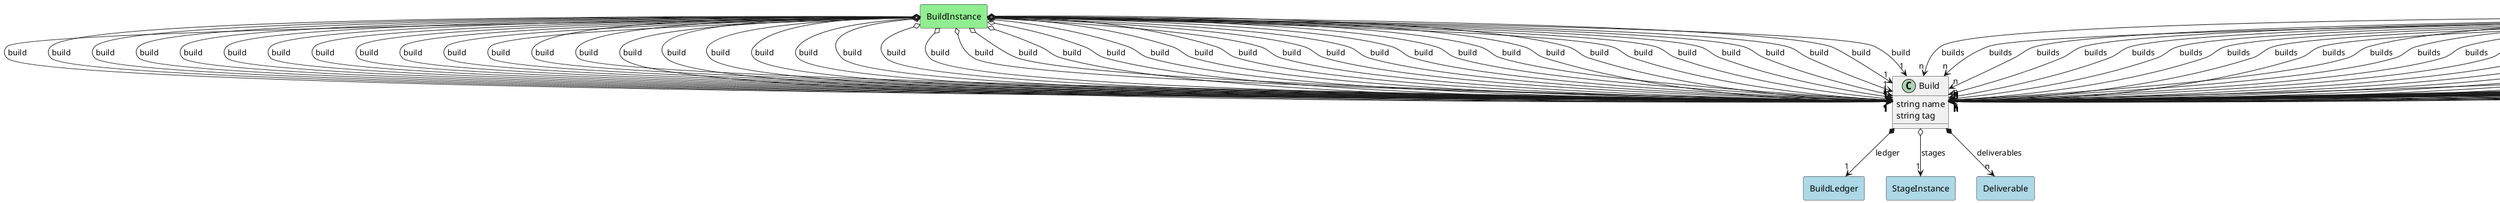 @startuml

class "Build" as Model {
 string name
 string tag

 
}

rectangle "BuildLedger" as BuildLedger #lightblue {
}

Model *--> "1" BuildLedger : ledger


rectangle "StageInstance" as StageInstance #lightblue {
}

Model o--> "1" StageInstance : stages


rectangle "Deliverable" as Deliverable #lightblue {
}

Model *--> "n" Deliverable : deliverables




    rectangle "BuildInstance" as BuildInstance #lightgreen {
    }
    
        BuildInstance   o--> "1" Model : "build"
    
    rectangle "Pipeline" as Pipeline #lightgreen {
    }
    
        Pipeline   *--> "n" Model : "builds"
    
    rectangle "BuildInstance" as BuildInstance #lightgreen {
    }
    
        BuildInstance   o--> "1" Model : "build"
    
    rectangle "Pipeline" as Pipeline #lightgreen {
    }
    
        Pipeline   *--> "n" Model : "builds"
    
    rectangle "BuildInstance" as BuildInstance #lightgreen {
    }
    
        BuildInstance   o--> "1" Model : "build"
    
    rectangle "Pipeline" as Pipeline #lightgreen {
    }
    
        Pipeline   *--> "n" Model : "builds"
    
    rectangle "BuildInstance" as BuildInstance #lightgreen {
    }
    
        BuildInstance   o--> "1" Model : "build"
    
    rectangle "Pipeline" as Pipeline #lightgreen {
    }
    
        Pipeline   *--> "n" Model : "builds"
    
    rectangle "BuildInstance" as BuildInstance #lightgreen {
    }
    
        BuildInstance   o--> "1" Model : "build"
    
    rectangle "Pipeline" as Pipeline #lightgreen {
    }
    
        Pipeline   *--> "n" Model : "builds"
    
    rectangle "BuildInstance" as BuildInstance #lightgreen {
    }
    
        BuildInstance   o--> "1" Model : "build"
    
    rectangle "Pipeline" as Pipeline #lightgreen {
    }
    
        Pipeline   *--> "n" Model : "builds"
    
    rectangle "BuildInstance" as BuildInstance #lightgreen {
    }
    
        BuildInstance   o--> "1" Model : "build"
    
    rectangle "Pipeline" as Pipeline #lightgreen {
    }
    
        Pipeline   *--> "n" Model : "builds"
    
    rectangle "BuildInstance" as BuildInstance #lightgreen {
    }
    
        BuildInstance   o--> "1" Model : "build"
    
    rectangle "Pipeline" as Pipeline #lightgreen {
    }
    
        Pipeline   *--> "n" Model : "builds"
    
    rectangle "BuildInstance" as BuildInstance #lightgreen {
    }
    
        BuildInstance   o--> "1" Model : "build"
    
    rectangle "Pipeline" as Pipeline #lightgreen {
    }
    
        Pipeline   *--> "n" Model : "builds"
    
    rectangle "BuildInstance" as BuildInstance #lightgreen {
    }
    
        BuildInstance   o--> "1" Model : "build"
    
    rectangle "Pipeline" as Pipeline #lightgreen {
    }
    
        Pipeline   *--> "n" Model : "builds"
    
    rectangle "BuildInstance" as BuildInstance #lightgreen {
    }
    
        BuildInstance   o--> "1" Model : "build"
    
    rectangle "Pipeline" as Pipeline #lightgreen {
    }
    
        Pipeline   *--> "n" Model : "builds"
    
    rectangle "BuildInstance" as BuildInstance #lightgreen {
    }
    
        BuildInstance   o--> "1" Model : "build"
    
    rectangle "Pipeline" as Pipeline #lightgreen {
    }
    
        Pipeline   *--> "n" Model : "builds"
    
    rectangle "BuildInstance" as BuildInstance #lightgreen {
    }
    
        BuildInstance   o--> "1" Model : "build"
    
    rectangle "Pipeline" as Pipeline #lightgreen {
    }
    
        Pipeline   *--> "n" Model : "builds"
    
    rectangle "BuildInstance" as BuildInstance #lightgreen {
    }
    
        BuildInstance   o--> "1" Model : "build"
    
    rectangle "Pipeline" as Pipeline #lightgreen {
    }
    
        Pipeline   *--> "n" Model : "builds"
    
    rectangle "BuildInstance" as BuildInstance #lightgreen {
    }
    
        BuildInstance   o--> "1" Model : "build"
    
    rectangle "Pipeline" as Pipeline #lightgreen {
    }
    
        Pipeline   *--> "n" Model : "builds"
    
    rectangle "BuildInstance" as BuildInstance #lightgreen {
    }
    
        BuildInstance   o--> "1" Model : "build"
    
    rectangle "Pipeline" as Pipeline #lightgreen {
    }
    
        Pipeline   *--> "n" Model : "builds"
    
    rectangle "BuildInstance" as BuildInstance #lightgreen {
    }
    
        BuildInstance   o--> "1" Model : "build"
    
    rectangle "Pipeline" as Pipeline #lightgreen {
    }
    
        Pipeline   *--> "n" Model : "builds"
    
    rectangle "BuildInstance" as BuildInstance #lightgreen {
    }
    
        BuildInstance   o--> "1" Model : "build"
    
    rectangle "Pipeline" as Pipeline #lightgreen {
    }
    
        Pipeline   *--> "n" Model : "builds"
    
    rectangle "BuildInstance" as BuildInstance #lightgreen {
    }
    
        BuildInstance   o--> "1" Model : "build"
    
    rectangle "Pipeline" as Pipeline #lightgreen {
    }
    
        Pipeline   *--> "n" Model : "builds"
    
    rectangle "BuildInstance" as BuildInstance #lightgreen {
    }
    
        BuildInstance   o--> "1" Model : "build"
    
    rectangle "Pipeline" as Pipeline #lightgreen {
    }
    
        Pipeline   *--> "n" Model : "builds"
    
    rectangle "BuildInstance" as BuildInstance #lightgreen {
    }
    
        BuildInstance   o--> "1" Model : "build"
    
    rectangle "Pipeline" as Pipeline #lightgreen {
    }
    
        Pipeline   *--> "n" Model : "builds"
    
    rectangle "BuildInstance" as BuildInstance #lightgreen {
    }
    
        BuildInstance   o--> "1" Model : "build"
    
    rectangle "Pipeline" as Pipeline #lightgreen {
    }
    
        Pipeline   *--> "n" Model : "builds"
    
    rectangle "BuildInstance" as BuildInstance #lightgreen {
    }
    
        BuildInstance   o--> "1" Model : "build"
    
    rectangle "Pipeline" as Pipeline #lightgreen {
    }
    
        Pipeline   *--> "n" Model : "builds"
    
    rectangle "BuildInstance" as BuildInstance #lightgreen {
    }
    
        BuildInstance   o--> "1" Model : "build"
    
    rectangle "Pipeline" as Pipeline #lightgreen {
    }
    
        Pipeline   *--> "n" Model : "builds"
    
    rectangle "BuildInstance" as BuildInstance #lightgreen {
    }
    
        BuildInstance   o--> "1" Model : "build"
    
    rectangle "Pipeline" as Pipeline #lightgreen {
    }
    
        Pipeline   *--> "n" Model : "builds"
    
    rectangle "BuildInstance" as BuildInstance #lightgreen {
    }
    
        BuildInstance   o--> "1" Model : "build"
    
    rectangle "Pipeline" as Pipeline #lightgreen {
    }
    
        Pipeline   *--> "n" Model : "builds"
    
    rectangle "BuildInstance" as BuildInstance #lightgreen {
    }
    
        BuildInstance   o--> "1" Model : "build"
    
    rectangle "Pipeline" as Pipeline #lightgreen {
    }
    
        Pipeline   *--> "n" Model : "builds"
    
    rectangle "BuildInstance" as BuildInstance #lightgreen {
    }
    
        BuildInstance   o--> "1" Model : "build"
    
    rectangle "Pipeline" as Pipeline #lightgreen {
    }
    
        Pipeline   *--> "n" Model : "builds"
    
    rectangle "BuildInstance" as BuildInstance #lightgreen {
    }
    
        BuildInstance   o--> "1" Model : "build"
    
    rectangle "Pipeline" as Pipeline #lightgreen {
    }
    
        Pipeline   *--> "n" Model : "builds"
    
    rectangle "BuildInstance" as BuildInstance #lightgreen {
    }
    
        BuildInstance   o--> "1" Model : "build"
    
    rectangle "Pipeline" as Pipeline #lightgreen {
    }
    
        Pipeline   *--> "n" Model : "builds"
    
    rectangle "BuildInstance" as BuildInstance #lightgreen {
    }
    
        BuildInstance   o--> "1" Model : "build"
    
    rectangle "Pipeline" as Pipeline #lightgreen {
    }
    
        Pipeline   *--> "n" Model : "builds"
    
    rectangle "BuildInstance" as BuildInstance #lightgreen {
    }
    
        BuildInstance   o--> "1" Model : "build"
    
    rectangle "Pipeline" as Pipeline #lightgreen {
    }
    
        Pipeline   *--> "n" Model : "builds"
    
    rectangle "BuildInstance" as BuildInstance #lightgreen {
    }
    
        BuildInstance   o--> "1" Model : "build"
    
    rectangle "Pipeline" as Pipeline #lightgreen {
    }
    
        Pipeline   *--> "n" Model : "builds"
    
    rectangle "BuildInstance" as BuildInstance #lightgreen {
    }
    
        BuildInstance   o--> "1" Model : "build"
    
    rectangle "Pipeline" as Pipeline #lightgreen {
    }
    
        Pipeline   *--> "n" Model : "builds"
    
    rectangle "BuildInstance" as BuildInstance #lightgreen {
    }
    
        BuildInstance   o--> "1" Model : "build"
    
    rectangle "Pipeline" as Pipeline #lightgreen {
    }
    
        Pipeline   *--> "n" Model : "builds"
    
    rectangle "BuildInstance" as BuildInstance #lightgreen {
    }
    
        BuildInstance   o--> "1" Model : "build"
    
    rectangle "Pipeline" as Pipeline #lightgreen {
    }
    
        Pipeline   *--> "n" Model : "builds"
    
    rectangle "BuildInstance" as BuildInstance #lightgreen {
    }
    
        BuildInstance   o--> "1" Model : "build"
    
    rectangle "Pipeline" as Pipeline #lightgreen {
    }
    
        Pipeline   *--> "n" Model : "builds"
    
    rectangle "BuildInstance" as BuildInstance #lightgreen {
    }
    
        BuildInstance   o--> "1" Model : "build"
    
    rectangle "Pipeline" as Pipeline #lightgreen {
    }
    
        Pipeline   *--> "n" Model : "builds"
    
    rectangle "BuildInstance" as BuildInstance #lightgreen {
    }
    
        BuildInstance   o--> "1" Model : "build"
    
    rectangle "Pipeline" as Pipeline #lightgreen {
    }
    
        Pipeline   *--> "n" Model : "builds"
    
    rectangle "BuildInstance" as BuildInstance #lightgreen {
    }
    
        BuildInstance   o--> "1" Model : "build"
    
    rectangle "Pipeline" as Pipeline #lightgreen {
    }
    
        Pipeline   *--> "n" Model : "builds"
    
    rectangle "BuildInstance" as BuildInstance #lightgreen {
    }
    
        BuildInstance   o--> "1" Model : "build"
    
    rectangle "Pipeline" as Pipeline #lightgreen {
    }
    
        Pipeline   *--> "n" Model : "builds"
    
    rectangle "BuildInstance" as BuildInstance #lightgreen {
    }
    
        BuildInstance   o--> "1" Model : "build"
    
    rectangle "Pipeline" as Pipeline #lightgreen {
    }
    
        Pipeline   *--> "n" Model : "builds"
    
    rectangle "BuildInstance" as BuildInstance #lightgreen {
    }
    
        BuildInstance   o--> "1" Model : "build"
    
    rectangle "Pipeline" as Pipeline #lightgreen {
    }
    
        Pipeline   *--> "n" Model : "builds"
    
    rectangle "BuildInstance" as BuildInstance #lightgreen {
    }
    
        BuildInstance   o--> "1" Model : "build"
    
    rectangle "Pipeline" as Pipeline #lightgreen {
    }
    
        Pipeline   *--> "n" Model : "builds"
    

@enduml
